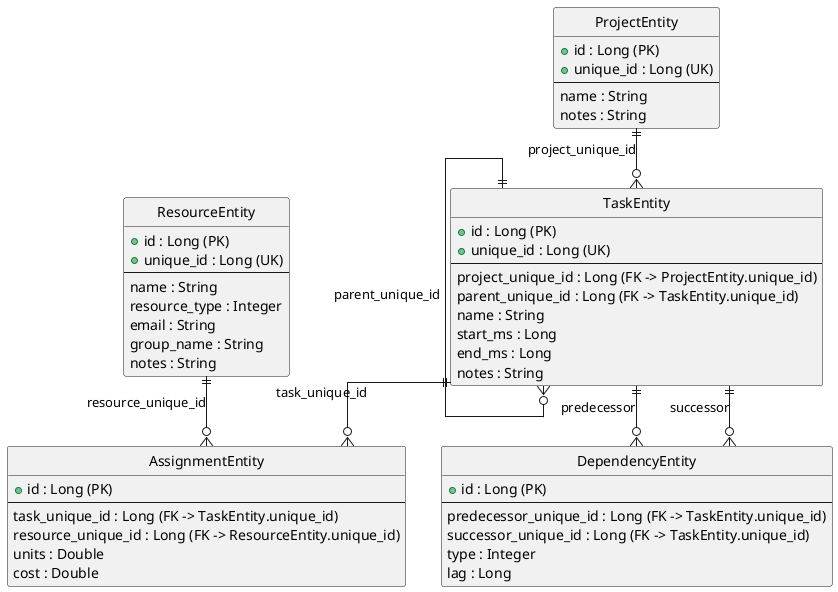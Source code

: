 @startuml
hide circle
skinparam linetype ortho

entity ProjectEntity {
  + id : Long (PK)
  + unique_id : Long (UK)
  --
  name : String
  notes : String
}

entity TaskEntity {
  + id : Long (PK)
  + unique_id : Long (UK)
  --
  project_unique_id : Long (FK -> ProjectEntity.unique_id)
  parent_unique_id : Long (FK -> TaskEntity.unique_id)
  name : String
  start_ms : Long
  end_ms : Long
  notes : String
}

entity ResourceEntity {
  + id : Long (PK)
  + unique_id : Long (UK)
  --
  name : String
  resource_type : Integer
  email : String
  group_name : String
  notes : String
}

entity AssignmentEntity {
  + id : Long (PK)
  --
  task_unique_id : Long (FK -> TaskEntity.unique_id)
  resource_unique_id : Long (FK -> ResourceEntity.unique_id)
  units : Double
  cost : Double
}

entity DependencyEntity {
  + id : Long (PK)
  --
  predecessor_unique_id : Long (FK -> TaskEntity.unique_id)
  successor_unique_id : Long (FK -> TaskEntity.unique_id)
  type : Integer
  lag : Long
}

ProjectEntity ||--o{ TaskEntity : project_unique_id
TaskEntity ||--o{ TaskEntity : parent_unique_id
TaskEntity ||--o{ AssignmentEntity : task_unique_id
ResourceEntity ||--o{ AssignmentEntity : resource_unique_id
TaskEntity ||--o{ DependencyEntity : predecessor
TaskEntity ||--o{ DependencyEntity : successor

@enduml
